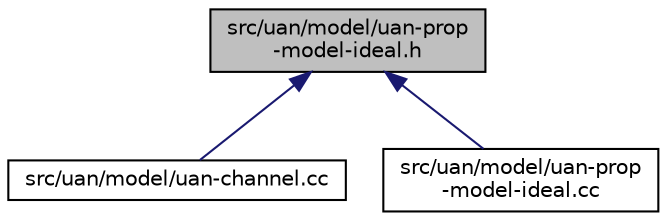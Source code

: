 digraph "src/uan/model/uan-prop-model-ideal.h"
{
 // LATEX_PDF_SIZE
  edge [fontname="Helvetica",fontsize="10",labelfontname="Helvetica",labelfontsize="10"];
  node [fontname="Helvetica",fontsize="10",shape=record];
  Node1 [label="src/uan/model/uan-prop\l-model-ideal.h",height=0.2,width=0.4,color="black", fillcolor="grey75", style="filled", fontcolor="black",tooltip=" "];
  Node1 -> Node2 [dir="back",color="midnightblue",fontsize="10",style="solid",fontname="Helvetica"];
  Node2 [label="src/uan/model/uan-channel.cc",height=0.2,width=0.4,color="black", fillcolor="white", style="filled",URL="$uan-channel_8cc.html",tooltip=" "];
  Node1 -> Node3 [dir="back",color="midnightblue",fontsize="10",style="solid",fontname="Helvetica"];
  Node3 [label="src/uan/model/uan-prop\l-model-ideal.cc",height=0.2,width=0.4,color="black", fillcolor="white", style="filled",URL="$uan-prop-model-ideal_8cc.html",tooltip=" "];
}
